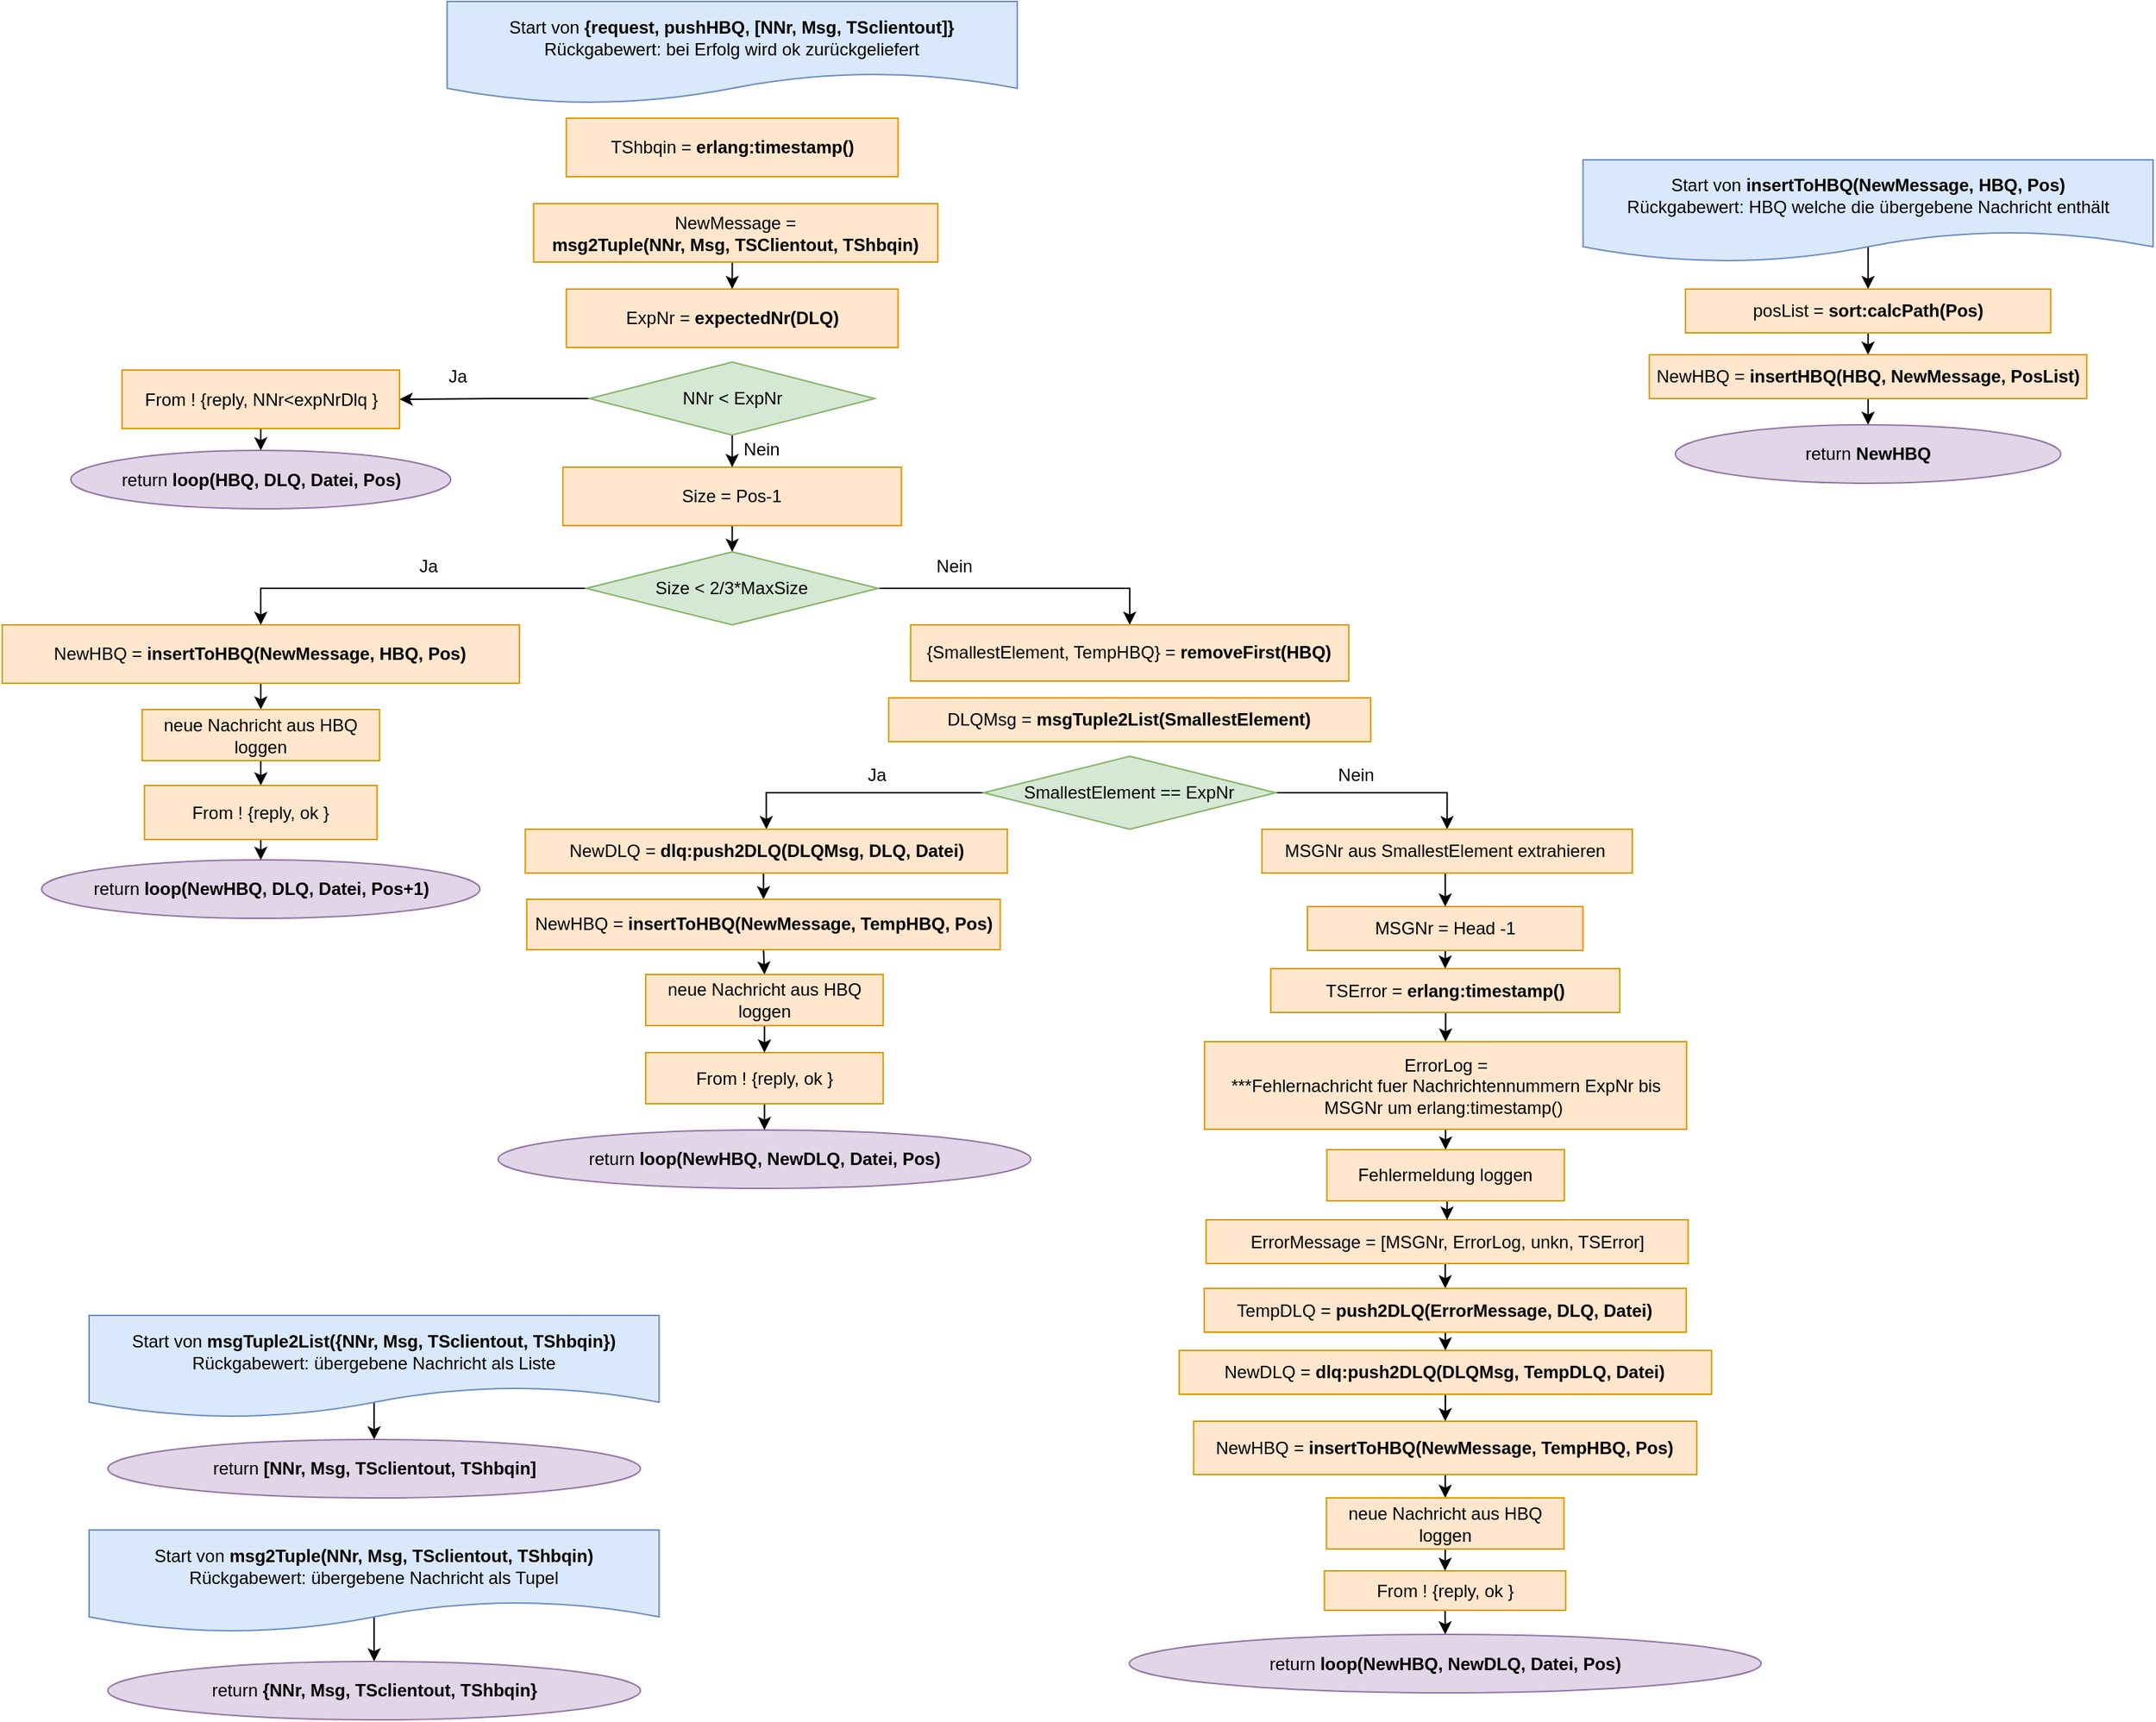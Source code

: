 <mxfile version="15.8.7" type="device"><diagram id="C5RBs43oDa-KdzZeNtuy" name="Page-1"><mxGraphModel dx="1346" dy="2166" grid="1" gridSize="10" guides="1" tooltips="1" connect="1" arrows="1" fold="1" page="1" pageScale="1" pageWidth="827" pageHeight="1169" math="0" shadow="0"><root><mxCell id="WIyWlLk6GJQsqaUBKTNV-0"/><mxCell id="WIyWlLk6GJQsqaUBKTNV-1" parent="WIyWlLk6GJQsqaUBKTNV-0"/><mxCell id="wGBJOXqwm9gj_SDIow_8-1" value="Start von &lt;b&gt;{request,&amp;nbsp;pushHBQ, [NNr, Msg, TSclientout]}&lt;/b&gt;&lt;br&gt;Rückgabewert: bei Erfolg wird ok zurückgeliefert" style="shape=document;whiteSpace=wrap;html=1;boundedLbl=1;fillColor=#dae8fc;strokeColor=#6c8ebf;" parent="WIyWlLk6GJQsqaUBKTNV-1" vertex="1"><mxGeometry x="315.13" y="-20" width="390.26" height="70" as="geometry"/></mxCell><mxCell id="wGBJOXqwm9gj_SDIow_8-2" value="return &lt;b&gt;loop(NewHBQ, DLQ, Datei, Pos+1)&lt;/b&gt;" style="ellipse;whiteSpace=wrap;html=1;rounded=0;fillColor=#e1d5e7;strokeColor=#9673a6;" parent="WIyWlLk6GJQsqaUBKTNV-1" vertex="1"><mxGeometry x="37.51" y="568" width="300.06" height="40" as="geometry"/></mxCell><mxCell id="lHqKZ04FhCNxa8jCD5Ay-19" style="edgeStyle=orthogonalEdgeStyle;rounded=0;orthogonalLoop=1;jettySize=auto;html=1;exitX=0.5;exitY=1;exitDx=0;exitDy=0;entryX=0.5;entryY=0;entryDx=0;entryDy=0;" parent="WIyWlLk6GJQsqaUBKTNV-1" source="wGBJOXqwm9gj_SDIow_8-4" target="IavSOWILUvmfnqypHwTv-5" edge="1"><mxGeometry relative="1" as="geometry"/></mxCell><mxCell id="wGBJOXqwm9gj_SDIow_8-4" value="NewHBQ = &lt;b&gt;insertToHBQ(NewMessage, HBQ, Pos)&lt;/b&gt;" style="rounded=0;whiteSpace=wrap;html=1;fillColor=#ffe6cc;strokeColor=#d79b00;" parent="WIyWlLk6GJQsqaUBKTNV-1" vertex="1"><mxGeometry x="10.47" y="407" width="354.15" height="40" as="geometry"/></mxCell><mxCell id="lHqKZ04FhCNxa8jCD5Ay-0" style="edgeStyle=orthogonalEdgeStyle;rounded=0;orthogonalLoop=1;jettySize=auto;html=1;exitX=0.5;exitY=0;exitDx=0;exitDy=0;entryX=0.5;entryY=0;entryDx=0;entryDy=0;" parent="WIyWlLk6GJQsqaUBKTNV-1" source="cVZnVpHQyAGJuibC8y2R-0" target="kfELjlpxQ7jiOnlDr4Q6-13" edge="1"><mxGeometry relative="1" as="geometry"><Array as="points"><mxPoint x="1287.75" y="106"/><mxPoint x="1287.75" y="106"/></Array><mxPoint x="1287.88" y="173" as="targetPoint"/></mxGeometry></mxCell><mxCell id="cVZnVpHQyAGJuibC8y2R-0" value="Start von &lt;b&gt;insertToHBQ(NewMessage, HBQ, Pos)&lt;/b&gt;&lt;br&gt;Rückgabewert: HBQ welche die übergebene Nachricht enthält" style="shape=document;whiteSpace=wrap;html=1;boundedLbl=1;fillColor=#dae8fc;strokeColor=#6c8ebf;" parent="WIyWlLk6GJQsqaUBKTNV-1" vertex="1"><mxGeometry x="1092.75" y="88.5" width="390.26" height="70" as="geometry"/></mxCell><mxCell id="lHqKZ04FhCNxa8jCD5Ay-16" style="edgeStyle=orthogonalEdgeStyle;rounded=0;orthogonalLoop=1;jettySize=auto;html=1;exitX=0.5;exitY=1;exitDx=0;exitDy=0;entryX=0.5;entryY=0;entryDx=0;entryDy=0;" parent="WIyWlLk6GJQsqaUBKTNV-1" source="cVZnVpHQyAGJuibC8y2R-3" target="cVZnVpHQyAGJuibC8y2R-4" edge="1"><mxGeometry relative="1" as="geometry"/></mxCell><mxCell id="cVZnVpHQyAGJuibC8y2R-3" value="Size = Pos-1" style="rounded=0;whiteSpace=wrap;html=1;fillColor=#ffe6cc;strokeColor=#d79b00;" parent="WIyWlLk6GJQsqaUBKTNV-1" vertex="1"><mxGeometry x="394.37" y="299" width="231.78" height="40" as="geometry"/></mxCell><mxCell id="lHqKZ04FhCNxa8jCD5Ay-18" style="edgeStyle=orthogonalEdgeStyle;rounded=0;orthogonalLoop=1;jettySize=auto;html=1;exitX=0;exitY=0.5;exitDx=0;exitDy=0;entryX=0.5;entryY=0;entryDx=0;entryDy=0;" parent="WIyWlLk6GJQsqaUBKTNV-1" source="cVZnVpHQyAGJuibC8y2R-4" target="wGBJOXqwm9gj_SDIow_8-4" edge="1"><mxGeometry relative="1" as="geometry"><mxPoint x="391.95" y="382" as="sourcePoint"/></mxGeometry></mxCell><mxCell id="lHqKZ04FhCNxa8jCD5Ay-21" style="edgeStyle=orthogonalEdgeStyle;rounded=0;orthogonalLoop=1;jettySize=auto;html=1;exitX=1;exitY=0.5;exitDx=0;exitDy=0;entryX=0.5;entryY=0;entryDx=0;entryDy=0;" parent="WIyWlLk6GJQsqaUBKTNV-1" source="cVZnVpHQyAGJuibC8y2R-4" target="cVZnVpHQyAGJuibC8y2R-11" edge="1"><mxGeometry relative="1" as="geometry"/></mxCell><mxCell id="cVZnVpHQyAGJuibC8y2R-4" value="&lt;span style=&quot;font-weight: normal&quot;&gt;Size &amp;lt; 2/3*MaxSize&lt;/span&gt;" style="rhombus;whiteSpace=wrap;html=1;rounded=0;fillColor=#d5e8d4;strokeColor=#82b366;fontStyle=1" parent="WIyWlLk6GJQsqaUBKTNV-1" vertex="1"><mxGeometry x="410.26" y="357" width="200" height="50" as="geometry"/></mxCell><mxCell id="lHqKZ04FhCNxa8jCD5Ay-34" style="edgeStyle=orthogonalEdgeStyle;rounded=0;orthogonalLoop=1;jettySize=auto;html=1;exitX=0;exitY=0.5;exitDx=0;exitDy=0;entryX=0.5;entryY=0;entryDx=0;entryDy=0;" parent="WIyWlLk6GJQsqaUBKTNV-1" source="cVZnVpHQyAGJuibC8y2R-6" target="cVZnVpHQyAGJuibC8y2R-8" edge="1"><mxGeometry relative="1" as="geometry"><mxPoint x="534" y="520" as="targetPoint"/><Array as="points"><mxPoint x="534" y="522"/></Array></mxGeometry></mxCell><mxCell id="lHqKZ04FhCNxa8jCD5Ay-52" style="edgeStyle=orthogonalEdgeStyle;rounded=0;orthogonalLoop=1;jettySize=auto;html=1;exitX=1;exitY=0.5;exitDx=0;exitDy=0;entryX=0.5;entryY=0;entryDx=0;entryDy=0;" parent="WIyWlLk6GJQsqaUBKTNV-1" source="cVZnVpHQyAGJuibC8y2R-6" target="J8fKATGIeNdTuHHDaned-2" edge="1"><mxGeometry relative="1" as="geometry"/></mxCell><mxCell id="cVZnVpHQyAGJuibC8y2R-6" value="&lt;span style=&quot;font-weight: normal&quot;&gt;SmallestElement == ExpNr&lt;/span&gt;" style="rhombus;whiteSpace=wrap;html=1;rounded=0;fillColor=#d5e8d4;strokeColor=#82b366;fontStyle=1" parent="WIyWlLk6GJQsqaUBKTNV-1" vertex="1"><mxGeometry x="682.39" y="497" width="200" height="50" as="geometry"/></mxCell><mxCell id="lHqKZ04FhCNxa8jCD5Ay-29" style="edgeStyle=orthogonalEdgeStyle;rounded=0;orthogonalLoop=1;jettySize=auto;html=1;exitX=0.5;exitY=1;exitDx=0;exitDy=0;entryX=0.5;entryY=0;entryDx=0;entryDy=0;" parent="WIyWlLk6GJQsqaUBKTNV-1" source="cVZnVpHQyAGJuibC8y2R-8" target="kfELjlpxQ7jiOnlDr4Q6-23" edge="1"><mxGeometry relative="1" as="geometry"/></mxCell><mxCell id="cVZnVpHQyAGJuibC8y2R-8" value="NewDLQ = &lt;b&gt;dlq:push2DLQ(DLQMsg, DLQ, Datei)&lt;/b&gt;" style="rounded=0;whiteSpace=wrap;html=1;fillColor=#ffe6cc;strokeColor=#d79b00;" parent="WIyWlLk6GJQsqaUBKTNV-1" vertex="1"><mxGeometry x="368.64" y="547" width="330" height="30" as="geometry"/></mxCell><mxCell id="cVZnVpHQyAGJuibC8y2R-10" value="return &lt;b&gt;loop(NewHBQ, NewDLQ, Datei, Pos)&lt;/b&gt;" style="ellipse;whiteSpace=wrap;html=1;rounded=0;fillColor=#e1d5e7;strokeColor=#9673a6;" parent="WIyWlLk6GJQsqaUBKTNV-1" vertex="1"><mxGeometry x="350.05" y="753" width="364.61" height="40" as="geometry"/></mxCell><mxCell id="cVZnVpHQyAGJuibC8y2R-11" value="{SmallestElement, TempHBQ} = &lt;b&gt;removeFirst(HBQ)&lt;/b&gt;" style="rounded=0;whiteSpace=wrap;html=1;fillColor=#ffe6cc;strokeColor=#d79b00;" parent="WIyWlLk6GJQsqaUBKTNV-1" vertex="1"><mxGeometry x="632.39" y="407" width="300" height="38.5" as="geometry"/></mxCell><mxCell id="lHqKZ04FhCNxa8jCD5Ay-39" style="edgeStyle=orthogonalEdgeStyle;rounded=0;orthogonalLoop=1;jettySize=auto;html=1;exitX=0.5;exitY=1;exitDx=0;exitDy=0;entryX=0.5;entryY=0;entryDx=0;entryDy=0;startArrow=none;" parent="WIyWlLk6GJQsqaUBKTNV-1" target="cVZnVpHQyAGJuibC8y2R-13" edge="1"><mxGeometry relative="1" as="geometry"><mxPoint x="1005.65" y="672.5" as="sourcePoint"/></mxGeometry></mxCell><mxCell id="IavSOWILUvmfnqypHwTv-17" style="edgeStyle=orthogonalEdgeStyle;rounded=0;orthogonalLoop=1;jettySize=auto;html=1;exitX=0.5;exitY=1;exitDx=0;exitDy=0;entryX=0.5;entryY=0;entryDx=0;entryDy=0;" parent="WIyWlLk6GJQsqaUBKTNV-1" source="cVZnVpHQyAGJuibC8y2R-12" target="IavSOWILUvmfnqypHwTv-15" edge="1"><mxGeometry relative="1" as="geometry"/></mxCell><mxCell id="cVZnVpHQyAGJuibC8y2R-12" value="MSGNr = Head -1" style="rounded=0;whiteSpace=wrap;html=1;fillColor=#ffe6cc;strokeColor=#d79b00;" parent="WIyWlLk6GJQsqaUBKTNV-1" vertex="1"><mxGeometry x="904.07" y="600" width="188.68" height="30" as="geometry"/></mxCell><mxCell id="IavSOWILUvmfnqypHwTv-19" style="edgeStyle=orthogonalEdgeStyle;rounded=0;orthogonalLoop=1;jettySize=auto;html=1;exitX=0.5;exitY=1;exitDx=0;exitDy=0;entryX=0.5;entryY=0;entryDx=0;entryDy=0;" parent="WIyWlLk6GJQsqaUBKTNV-1" source="cVZnVpHQyAGJuibC8y2R-13" target="IavSOWILUvmfnqypHwTv-9" edge="1"><mxGeometry relative="1" as="geometry"/></mxCell><mxCell id="cVZnVpHQyAGJuibC8y2R-13" value="ErrorLog =&lt;br&gt;***Fehlernachricht fuer Nachrichtennummern ExpNr bis MSGNr um erlang:timestamp()&amp;nbsp;" style="rounded=0;whiteSpace=wrap;html=1;fillColor=#ffe6cc;strokeColor=#d79b00;" parent="WIyWlLk6GJQsqaUBKTNV-1" vertex="1"><mxGeometry x="833.65" y="692.5" width="330" height="60" as="geometry"/></mxCell><mxCell id="IavSOWILUvmfnqypHwTv-21" style="edgeStyle=orthogonalEdgeStyle;rounded=0;orthogonalLoop=1;jettySize=auto;html=1;exitX=0.5;exitY=1;exitDx=0;exitDy=0;entryX=0.5;entryY=0;entryDx=0;entryDy=0;" parent="WIyWlLk6GJQsqaUBKTNV-1" source="cVZnVpHQyAGJuibC8y2R-14" target="kfELjlpxQ7jiOnlDr4Q6-20" edge="1"><mxGeometry relative="1" as="geometry"/></mxCell><mxCell id="cVZnVpHQyAGJuibC8y2R-14" value="ErrorMessage = [MSGNr, ErrorLog, unkn, TSError]" style="rounded=0;whiteSpace=wrap;html=1;fillColor=#ffe6cc;strokeColor=#d79b00;" parent="WIyWlLk6GJQsqaUBKTNV-1" vertex="1"><mxGeometry x="834.7" y="814.5" width="330" height="30" as="geometry"/></mxCell><mxCell id="lHqKZ04FhCNxa8jCD5Ay-44" style="edgeStyle=orthogonalEdgeStyle;rounded=0;orthogonalLoop=1;jettySize=auto;html=1;exitX=0.5;exitY=1;exitDx=0;exitDy=0;entryX=0.5;entryY=0;entryDx=0;entryDy=0;" parent="WIyWlLk6GJQsqaUBKTNV-1" source="cVZnVpHQyAGJuibC8y2R-15" target="kfELjlpxQ7jiOnlDr4Q6-27" edge="1"><mxGeometry relative="1" as="geometry"><mxPoint x="999.7" y="951" as="targetPoint"/></mxGeometry></mxCell><mxCell id="cVZnVpHQyAGJuibC8y2R-15" value="NewDLQ = &lt;b&gt;dlq:push2DLQ(DLQMsg, TempDLQ, Datei)&lt;/b&gt;" style="rounded=0;whiteSpace=wrap;html=1;fillColor=#ffe6cc;strokeColor=#d79b00;" parent="WIyWlLk6GJQsqaUBKTNV-1" vertex="1"><mxGeometry x="816.29" y="904" width="364.49" height="30" as="geometry"/></mxCell><mxCell id="cVZnVpHQyAGJuibC8y2R-16" value="return &lt;b&gt;loop(NewHBQ, NewDLQ, Datei, Pos)&lt;/b&gt;" style="ellipse;whiteSpace=wrap;html=1;rounded=0;fillColor=#e1d5e7;strokeColor=#9673a6;" parent="WIyWlLk6GJQsqaUBKTNV-1" vertex="1"><mxGeometry x="782.09" y="1098.5" width="432.64" height="40" as="geometry"/></mxCell><mxCell id="8CrGwed_5yJvy8F-W8Jf-3" value="ExpNr = &lt;b&gt;expectedNr(DLQ)&lt;/b&gt;" style="rounded=0;whiteSpace=wrap;html=1;fillColor=#ffe6cc;strokeColor=#d79b00;" parent="WIyWlLk6GJQsqaUBKTNV-1" vertex="1"><mxGeometry x="396.71" y="177" width="227.11" height="40" as="geometry"/></mxCell><mxCell id="_ZnOJT6M1yhYCzTMPS-y-1" style="edgeStyle=orthogonalEdgeStyle;rounded=0;orthogonalLoop=1;jettySize=auto;html=1;exitX=0;exitY=0.5;exitDx=0;exitDy=0;entryX=1;entryY=0.5;entryDx=0;entryDy=0;" parent="WIyWlLk6GJQsqaUBKTNV-1" source="8CrGwed_5yJvy8F-W8Jf-4" target="_ZnOJT6M1yhYCzTMPS-y-0" edge="1"><mxGeometry relative="1" as="geometry"><mxPoint x="394.37" y="252" as="sourcePoint"/></mxGeometry></mxCell><mxCell id="lHqKZ04FhCNxa8jCD5Ay-15" style="edgeStyle=orthogonalEdgeStyle;rounded=0;orthogonalLoop=1;jettySize=auto;html=1;exitX=0.5;exitY=1;exitDx=0;exitDy=0;entryX=0.5;entryY=0;entryDx=0;entryDy=0;" parent="WIyWlLk6GJQsqaUBKTNV-1" source="8CrGwed_5yJvy8F-W8Jf-4" target="cVZnVpHQyAGJuibC8y2R-3" edge="1"><mxGeometry relative="1" as="geometry"/></mxCell><mxCell id="8CrGwed_5yJvy8F-W8Jf-4" value="&lt;span style=&quot;font-weight: 400&quot;&gt;NNr &amp;lt; ExpNr&lt;/span&gt;" style="rhombus;whiteSpace=wrap;html=1;rounded=0;fillColor=#d5e8d4;strokeColor=#82b366;fontStyle=1" parent="WIyWlLk6GJQsqaUBKTNV-1" vertex="1"><mxGeometry x="412.68" y="227" width="195.16" height="50" as="geometry"/></mxCell><mxCell id="8CrGwed_5yJvy8F-W8Jf-6" value="return &lt;b&gt;loop(HBQ, DLQ, Datei, Pos)&lt;/b&gt;" style="ellipse;whiteSpace=wrap;html=1;rounded=0;fillColor=#e1d5e7;strokeColor=#9673a6;" parent="WIyWlLk6GJQsqaUBKTNV-1" vertex="1"><mxGeometry x="57.54" y="287.5" width="260" height="40" as="geometry"/></mxCell><mxCell id="8CrGwed_5yJvy8F-W8Jf-9" value="Ja" style="text;html=1;align=center;verticalAlign=middle;resizable=0;points=[];autosize=1;strokeColor=none;fillColor=none;" parent="WIyWlLk6GJQsqaUBKTNV-1" vertex="1"><mxGeometry x="306.69" y="227" width="30" height="20" as="geometry"/></mxCell><mxCell id="lHqKZ04FhCNxa8jCD5Ay-2" style="edgeStyle=orthogonalEdgeStyle;rounded=0;orthogonalLoop=1;jettySize=auto;html=1;exitX=0.5;exitY=1;exitDx=0;exitDy=0;entryX=0.5;entryY=0;entryDx=0;entryDy=0;" parent="WIyWlLk6GJQsqaUBKTNV-1" source="kfELjlpxQ7jiOnlDr4Q6-13" target="kfELjlpxQ7jiOnlDr4Q6-15" edge="1"><mxGeometry relative="1" as="geometry"/></mxCell><mxCell id="kfELjlpxQ7jiOnlDr4Q6-13" value="posList = &lt;b&gt;sort:calcPath(Pos)&lt;/b&gt;" style="rounded=0;whiteSpace=wrap;html=1;fillColor=#ffe6cc;strokeColor=#d79b00;" parent="WIyWlLk6GJQsqaUBKTNV-1" vertex="1"><mxGeometry x="1162.87" y="177" width="250" height="30" as="geometry"/></mxCell><mxCell id="lHqKZ04FhCNxa8jCD5Ay-3" style="edgeStyle=orthogonalEdgeStyle;rounded=0;orthogonalLoop=1;jettySize=auto;html=1;exitX=0.5;exitY=1;exitDx=0;exitDy=0;entryX=0.5;entryY=0;entryDx=0;entryDy=0;" parent="WIyWlLk6GJQsqaUBKTNV-1" source="kfELjlpxQ7jiOnlDr4Q6-15" target="kfELjlpxQ7jiOnlDr4Q6-28" edge="1"><mxGeometry relative="1" as="geometry"/></mxCell><mxCell id="kfELjlpxQ7jiOnlDr4Q6-15" value="NewHBQ = &lt;b&gt;insertHBQ(HBQ, NewMessage, PosList)&lt;/b&gt;" style="rounded=0;whiteSpace=wrap;html=1;fillColor=#ffe6cc;strokeColor=#d79b00;" parent="WIyWlLk6GJQsqaUBKTNV-1" vertex="1"><mxGeometry x="1138.12" y="222" width="299.5" height="30" as="geometry"/></mxCell><mxCell id="IavSOWILUvmfnqypHwTv-22" style="edgeStyle=orthogonalEdgeStyle;rounded=0;orthogonalLoop=1;jettySize=auto;html=1;exitX=0.5;exitY=1;exitDx=0;exitDy=0;entryX=0.5;entryY=0;entryDx=0;entryDy=0;" parent="WIyWlLk6GJQsqaUBKTNV-1" source="kfELjlpxQ7jiOnlDr4Q6-20" target="cVZnVpHQyAGJuibC8y2R-15" edge="1"><mxGeometry relative="1" as="geometry"/></mxCell><mxCell id="kfELjlpxQ7jiOnlDr4Q6-20" value="TempDLQ = &lt;b&gt;push2DLQ(ErrorMessage, DLQ, Datei)&lt;/b&gt;" style="rounded=0;whiteSpace=wrap;html=1;fillColor=#ffe6cc;strokeColor=#d79b00;" parent="WIyWlLk6GJQsqaUBKTNV-1" vertex="1"><mxGeometry x="833.41" y="861.5" width="330" height="30" as="geometry"/></mxCell><mxCell id="lHqKZ04FhCNxa8jCD5Ay-30" style="edgeStyle=orthogonalEdgeStyle;rounded=0;orthogonalLoop=1;jettySize=auto;html=1;exitX=0.5;exitY=1;exitDx=0;exitDy=0;entryX=0.5;entryY=0;entryDx=0;entryDy=0;" parent="WIyWlLk6GJQsqaUBKTNV-1" source="kfELjlpxQ7jiOnlDr4Q6-23" target="IavSOWILUvmfnqypHwTv-3" edge="1"><mxGeometry relative="1" as="geometry"><mxPoint x="532.36" y="652.5" as="targetPoint"/></mxGeometry></mxCell><mxCell id="kfELjlpxQ7jiOnlDr4Q6-23" value="NewHBQ = &lt;b&gt;insertToHBQ(NewMessage, TempHBQ, Pos)&lt;/b&gt;" style="rounded=0;whiteSpace=wrap;html=1;fillColor=#ffe6cc;strokeColor=#d79b00;" parent="WIyWlLk6GJQsqaUBKTNV-1" vertex="1"><mxGeometry x="369.64" y="595" width="324.13" height="34.5" as="geometry"/></mxCell><mxCell id="lHqKZ04FhCNxa8jCD5Ay-45" style="edgeStyle=orthogonalEdgeStyle;rounded=0;orthogonalLoop=1;jettySize=auto;html=1;exitX=0.5;exitY=1;exitDx=0;exitDy=0;entryX=0.5;entryY=0;entryDx=0;entryDy=0;" parent="WIyWlLk6GJQsqaUBKTNV-1" source="kfELjlpxQ7jiOnlDr4Q6-27" target="IavSOWILUvmfnqypHwTv-7" edge="1"><mxGeometry relative="1" as="geometry"/></mxCell><mxCell id="kfELjlpxQ7jiOnlDr4Q6-27" value="NewHBQ = &lt;b&gt;insertToHBQ(NewMessage, TempHBQ, Pos)&lt;/b&gt;" style="rounded=0;whiteSpace=wrap;html=1;fillColor=#ffe6cc;strokeColor=#d79b00;" parent="WIyWlLk6GJQsqaUBKTNV-1" vertex="1"><mxGeometry x="826.17" y="952.5" width="344.47" height="36.5" as="geometry"/></mxCell><mxCell id="kfELjlpxQ7jiOnlDr4Q6-28" value="return &lt;b&gt;NewHBQ&lt;/b&gt;" style="ellipse;whiteSpace=wrap;html=1;rounded=0;fillColor=#e1d5e7;strokeColor=#9673a6;" parent="WIyWlLk6GJQsqaUBKTNV-1" vertex="1"><mxGeometry x="1155.97" y="270" width="263.83" height="40" as="geometry"/></mxCell><mxCell id="lHqKZ04FhCNxa8jCD5Ay-38" style="edgeStyle=orthogonalEdgeStyle;rounded=0;orthogonalLoop=1;jettySize=auto;html=1;exitX=0.5;exitY=1;exitDx=0;exitDy=0;entryX=0.5;entryY=0;entryDx=0;entryDy=0;" parent="WIyWlLk6GJQsqaUBKTNV-1" source="J8fKATGIeNdTuHHDaned-2" target="cVZnVpHQyAGJuibC8y2R-12" edge="1"><mxGeometry relative="1" as="geometry"/></mxCell><mxCell id="J8fKATGIeNdTuHHDaned-2" value="MSGNr aus SmallestElement extrahieren&amp;nbsp;" style="rounded=0;whiteSpace=wrap;html=1;fillColor=#ffe6cc;strokeColor=#d79b00;" parent="WIyWlLk6GJQsqaUBKTNV-1" vertex="1"><mxGeometry x="872.93" y="547" width="253.53" height="30" as="geometry"/></mxCell><mxCell id="lHqKZ04FhCNxa8jCD5Ay-17" style="edgeStyle=orthogonalEdgeStyle;rounded=0;orthogonalLoop=1;jettySize=auto;html=1;exitX=0.5;exitY=1;exitDx=0;exitDy=0;entryX=0.5;entryY=0;entryDx=0;entryDy=0;" parent="WIyWlLk6GJQsqaUBKTNV-1" source="_ZnOJT6M1yhYCzTMPS-y-0" target="8CrGwed_5yJvy8F-W8Jf-6" edge="1"><mxGeometry relative="1" as="geometry"/></mxCell><mxCell id="_ZnOJT6M1yhYCzTMPS-y-0" value="From ! {reply, NNr&amp;lt;expNrDlq }" style="rounded=0;whiteSpace=wrap;html=1;fillColor=#ffe6cc;strokeColor=#d79b00;" parent="WIyWlLk6GJQsqaUBKTNV-1" vertex="1"><mxGeometry x="92.54" y="232.5" width="190" height="40" as="geometry"/></mxCell><mxCell id="lHqKZ04FhCNxa8jCD5Ay-20" style="edgeStyle=orthogonalEdgeStyle;rounded=0;orthogonalLoop=1;jettySize=auto;html=1;exitX=0.5;exitY=1;exitDx=0;exitDy=0;entryX=0.5;entryY=0;entryDx=0;entryDy=0;" parent="WIyWlLk6GJQsqaUBKTNV-1" source="_ZnOJT6M1yhYCzTMPS-y-2" target="wGBJOXqwm9gj_SDIow_8-2" edge="1"><mxGeometry relative="1" as="geometry"/></mxCell><mxCell id="_ZnOJT6M1yhYCzTMPS-y-2" value="From ! {reply, ok }" style="rounded=0;whiteSpace=wrap;html=1;fillColor=#ffe6cc;strokeColor=#d79b00;" parent="WIyWlLk6GJQsqaUBKTNV-1" vertex="1"><mxGeometry x="107.9" y="517" width="159.28" height="37" as="geometry"/></mxCell><mxCell id="lHqKZ04FhCNxa8jCD5Ay-46" style="edgeStyle=orthogonalEdgeStyle;rounded=0;orthogonalLoop=1;jettySize=auto;html=1;exitX=0.5;exitY=1;exitDx=0;exitDy=0;entryX=0.5;entryY=0;entryDx=0;entryDy=0;" parent="WIyWlLk6GJQsqaUBKTNV-1" source="_ZnOJT6M1yhYCzTMPS-y-3" target="cVZnVpHQyAGJuibC8y2R-16" edge="1"><mxGeometry relative="1" as="geometry"/></mxCell><mxCell id="_ZnOJT6M1yhYCzTMPS-y-3" value="From ! {reply, ok }" style="rounded=0;whiteSpace=wrap;html=1;fillColor=#ffe6cc;strokeColor=#d79b00;" parent="WIyWlLk6GJQsqaUBKTNV-1" vertex="1"><mxGeometry x="915.71" y="1055" width="165.16" height="27" as="geometry"/></mxCell><mxCell id="lHqKZ04FhCNxa8jCD5Ay-31" style="edgeStyle=orthogonalEdgeStyle;rounded=0;orthogonalLoop=1;jettySize=auto;html=1;exitX=0.5;exitY=1;exitDx=0;exitDy=0;entryX=0.5;entryY=0;entryDx=0;entryDy=0;" parent="WIyWlLk6GJQsqaUBKTNV-1" source="_ZnOJT6M1yhYCzTMPS-y-4" target="cVZnVpHQyAGJuibC8y2R-10" edge="1"><mxGeometry relative="1" as="geometry"><mxPoint x="532.355" y="758" as="targetPoint"/></mxGeometry></mxCell><mxCell id="_ZnOJT6M1yhYCzTMPS-y-4" value="From ! {reply, ok }" style="rounded=0;whiteSpace=wrap;html=1;fillColor=#ffe6cc;strokeColor=#d79b00;" parent="WIyWlLk6GJQsqaUBKTNV-1" vertex="1"><mxGeometry x="451.06" y="700" width="162.58" height="35" as="geometry"/></mxCell><mxCell id="lHqKZ04FhCNxa8jCD5Ay-22" value="Ja" style="text;html=1;align=center;verticalAlign=middle;resizable=0;points=[];autosize=1;strokeColor=none;fillColor=none;" parent="WIyWlLk6GJQsqaUBKTNV-1" vertex="1"><mxGeometry x="286.69" y="357" width="30" height="20" as="geometry"/></mxCell><mxCell id="lHqKZ04FhCNxa8jCD5Ay-23" value="Nein" style="text;html=1;align=center;verticalAlign=middle;resizable=0;points=[];autosize=1;strokeColor=none;fillColor=none;" parent="WIyWlLk6GJQsqaUBKTNV-1" vertex="1"><mxGeometry x="642.39" y="357" width="40" height="20" as="geometry"/></mxCell><mxCell id="lHqKZ04FhCNxa8jCD5Ay-24" value="Nein" style="text;html=1;align=center;verticalAlign=middle;resizable=0;points=[];autosize=1;strokeColor=none;fillColor=none;" parent="WIyWlLk6GJQsqaUBKTNV-1" vertex="1"><mxGeometry x="510" y="277" width="40" height="20" as="geometry"/></mxCell><mxCell id="lHqKZ04FhCNxa8jCD5Ay-60" value="Ja" style="text;html=1;align=center;verticalAlign=middle;resizable=0;points=[];autosize=1;strokeColor=none;fillColor=none;" parent="WIyWlLk6GJQsqaUBKTNV-1" vertex="1"><mxGeometry x="593.82" y="500" width="30" height="20" as="geometry"/></mxCell><mxCell id="lHqKZ04FhCNxa8jCD5Ay-61" value="Nein" style="text;html=1;align=center;verticalAlign=middle;resizable=0;points=[];autosize=1;strokeColor=none;fillColor=none;" parent="WIyWlLk6GJQsqaUBKTNV-1" vertex="1"><mxGeometry x="917.12" y="500" width="40" height="20" as="geometry"/></mxCell><mxCell id="IavSOWILUvmfnqypHwTv-4" style="edgeStyle=orthogonalEdgeStyle;rounded=0;orthogonalLoop=1;jettySize=auto;html=1;exitX=0.5;exitY=1;exitDx=0;exitDy=0;entryX=0.5;entryY=0;entryDx=0;entryDy=0;" parent="WIyWlLk6GJQsqaUBKTNV-1" source="IavSOWILUvmfnqypHwTv-3" target="_ZnOJT6M1yhYCzTMPS-y-4" edge="1"><mxGeometry relative="1" as="geometry"/></mxCell><mxCell id="IavSOWILUvmfnqypHwTv-3" value="neue Nachricht aus HBQ loggen" style="rounded=0;whiteSpace=wrap;html=1;fillColor=#ffe6cc;strokeColor=#d79b00;" parent="WIyWlLk6GJQsqaUBKTNV-1" vertex="1"><mxGeometry x="451.06" y="646.5" width="162.58" height="35" as="geometry"/></mxCell><mxCell id="IavSOWILUvmfnqypHwTv-6" style="edgeStyle=orthogonalEdgeStyle;rounded=0;orthogonalLoop=1;jettySize=auto;html=1;exitX=0.5;exitY=1;exitDx=0;exitDy=0;entryX=0.5;entryY=0;entryDx=0;entryDy=0;" parent="WIyWlLk6GJQsqaUBKTNV-1" source="IavSOWILUvmfnqypHwTv-5" target="_ZnOJT6M1yhYCzTMPS-y-2" edge="1"><mxGeometry relative="1" as="geometry"/></mxCell><mxCell id="IavSOWILUvmfnqypHwTv-5" value="neue Nachricht aus HBQ loggen" style="rounded=0;whiteSpace=wrap;html=1;fillColor=#ffe6cc;strokeColor=#d79b00;" parent="WIyWlLk6GJQsqaUBKTNV-1" vertex="1"><mxGeometry x="106.26" y="465" width="162.58" height="35" as="geometry"/></mxCell><mxCell id="IavSOWILUvmfnqypHwTv-8" style="edgeStyle=orthogonalEdgeStyle;rounded=0;orthogonalLoop=1;jettySize=auto;html=1;exitX=0.5;exitY=1;exitDx=0;exitDy=0;entryX=0.5;entryY=0;entryDx=0;entryDy=0;" parent="WIyWlLk6GJQsqaUBKTNV-1" source="IavSOWILUvmfnqypHwTv-7" target="_ZnOJT6M1yhYCzTMPS-y-3" edge="1"><mxGeometry relative="1" as="geometry"/></mxCell><mxCell id="IavSOWILUvmfnqypHwTv-7" value="neue Nachricht aus HBQ loggen" style="rounded=0;whiteSpace=wrap;html=1;fillColor=#ffe6cc;strokeColor=#d79b00;" parent="WIyWlLk6GJQsqaUBKTNV-1" vertex="1"><mxGeometry x="917.12" y="1005" width="162.58" height="35" as="geometry"/></mxCell><mxCell id="IavSOWILUvmfnqypHwTv-20" style="edgeStyle=orthogonalEdgeStyle;rounded=0;orthogonalLoop=1;jettySize=auto;html=1;exitX=0.5;exitY=1;exitDx=0;exitDy=0;entryX=0.5;entryY=0;entryDx=0;entryDy=0;" parent="WIyWlLk6GJQsqaUBKTNV-1" source="IavSOWILUvmfnqypHwTv-9" target="cVZnVpHQyAGJuibC8y2R-14" edge="1"><mxGeometry relative="1" as="geometry"/></mxCell><mxCell id="IavSOWILUvmfnqypHwTv-9" value="Fehlermeldung loggen" style="rounded=0;whiteSpace=wrap;html=1;fillColor=#ffe6cc;strokeColor=#d79b00;" parent="WIyWlLk6GJQsqaUBKTNV-1" vertex="1"><mxGeometry x="917.36" y="766.5" width="162.58" height="35" as="geometry"/></mxCell><mxCell id="IavSOWILUvmfnqypHwTv-15" value="TSError = &lt;b&gt;erlang:timestamp()&lt;/b&gt;" style="rounded=0;whiteSpace=wrap;html=1;fillColor=#ffe6cc;strokeColor=#d79b00;" parent="WIyWlLk6GJQsqaUBKTNV-1" vertex="1"><mxGeometry x="878.94" y="642.5" width="238.94" height="30" as="geometry"/></mxCell><mxCell id="nueFoMhWlw0GpRTeN79n-2" style="edgeStyle=orthogonalEdgeStyle;rounded=0;orthogonalLoop=1;jettySize=auto;html=1;exitX=0.5;exitY=0;exitDx=0;exitDy=0;entryX=0.5;entryY=0;entryDx=0;entryDy=0;" parent="WIyWlLk6GJQsqaUBKTNV-1" source="nueFoMhWlw0GpRTeN79n-0" target="nueFoMhWlw0GpRTeN79n-1" edge="1"><mxGeometry relative="1" as="geometry"><Array as="points"><mxPoint x="265.46" y="1047"/><mxPoint x="265.46" y="1047"/></Array></mxGeometry></mxCell><mxCell id="nueFoMhWlw0GpRTeN79n-0" value="Start von &lt;b&gt;msg2Tuple(NNr, Msg, TSclientout, TShbqin)&lt;/b&gt;&lt;br&gt;Rückgabewert: übergebene Nachricht als Tupel" style="shape=document;whiteSpace=wrap;html=1;boundedLbl=1;fillColor=#dae8fc;strokeColor=#6c8ebf;" parent="WIyWlLk6GJQsqaUBKTNV-1" vertex="1"><mxGeometry x="70.0" y="1027" width="390.26" height="70" as="geometry"/></mxCell><mxCell id="nueFoMhWlw0GpRTeN79n-1" value="return &lt;b&gt;{NNr, Msg, TSclientout, TShbqin}&lt;/b&gt;" style="ellipse;whiteSpace=wrap;html=1;rounded=0;fillColor=#e1d5e7;strokeColor=#9673a6;" parent="WIyWlLk6GJQsqaUBKTNV-1" vertex="1"><mxGeometry x="82.83" y="1117" width="364.61" height="40" as="geometry"/></mxCell><mxCell id="nueFoMhWlw0GpRTeN79n-4" style="edgeStyle=orthogonalEdgeStyle;rounded=0;orthogonalLoop=1;jettySize=auto;html=1;exitX=0.5;exitY=1;exitDx=0;exitDy=0;entryX=0.5;entryY=0;entryDx=0;entryDy=0;" parent="WIyWlLk6GJQsqaUBKTNV-1" source="nueFoMhWlw0GpRTeN79n-3" target="8CrGwed_5yJvy8F-W8Jf-3" edge="1"><mxGeometry relative="1" as="geometry"/></mxCell><mxCell id="nueFoMhWlw0GpRTeN79n-3" value="NewMessage = &lt;br&gt;&lt;b&gt;msg2Tuple(NNr, Msg, TSClientout, TShbqin)&lt;/b&gt;" style="rounded=0;whiteSpace=wrap;html=1;fillColor=#ffe6cc;strokeColor=#d79b00;" parent="WIyWlLk6GJQsqaUBKTNV-1" vertex="1"><mxGeometry x="374.29" y="118.5" width="276.76" height="40" as="geometry"/></mxCell><mxCell id="2_Mprf0eAT7KRSuqAViG-0" value="TShbqin = &lt;b&gt;erlang:timestamp()&lt;/b&gt;" style="rounded=0;whiteSpace=wrap;html=1;fillColor=#ffe6cc;strokeColor=#d79b00;" parent="WIyWlLk6GJQsqaUBKTNV-1" vertex="1"><mxGeometry x="396.71" y="60" width="227.11" height="40" as="geometry"/></mxCell><mxCell id="2_Mprf0eAT7KRSuqAViG-3" value="DLQMsg = &lt;b&gt;msgTuple2List(SmallestElement)&lt;/b&gt;" style="rounded=0;whiteSpace=wrap;html=1;fillColor=#ffe6cc;strokeColor=#d79b00;" parent="WIyWlLk6GJQsqaUBKTNV-1" vertex="1"><mxGeometry x="617.39" y="457" width="330" height="30" as="geometry"/></mxCell><mxCell id="2_Mprf0eAT7KRSuqAViG-7" style="edgeStyle=orthogonalEdgeStyle;rounded=0;orthogonalLoop=1;jettySize=auto;html=1;exitX=0.5;exitY=0;exitDx=0;exitDy=0;entryX=0.5;entryY=0;entryDx=0;entryDy=0;" parent="WIyWlLk6GJQsqaUBKTNV-1" source="2_Mprf0eAT7KRSuqAViG-4" target="2_Mprf0eAT7KRSuqAViG-5" edge="1"><mxGeometry relative="1" as="geometry"><Array as="points"><mxPoint x="265" y="900"/><mxPoint x="265" y="900"/></Array></mxGeometry></mxCell><mxCell id="2_Mprf0eAT7KRSuqAViG-4" value="Start von &lt;b&gt;msgTuple2List({NNr, Msg, TSclientout, TShbqin})&lt;/b&gt;&lt;br&gt;Rückgabewert: übergebene Nachricht als Liste" style="shape=document;whiteSpace=wrap;html=1;boundedLbl=1;fillColor=#dae8fc;strokeColor=#6c8ebf;" parent="WIyWlLk6GJQsqaUBKTNV-1" vertex="1"><mxGeometry x="70.0" y="880" width="390.26" height="70" as="geometry"/></mxCell><mxCell id="2_Mprf0eAT7KRSuqAViG-5" value="return &lt;b&gt;[NNr, Msg, TSclientout, TShbqin]&lt;/b&gt;" style="ellipse;whiteSpace=wrap;html=1;rounded=0;fillColor=#e1d5e7;strokeColor=#9673a6;" parent="WIyWlLk6GJQsqaUBKTNV-1" vertex="1"><mxGeometry x="82.83" y="965" width="364.61" height="40" as="geometry"/></mxCell></root></mxGraphModel></diagram></mxfile>